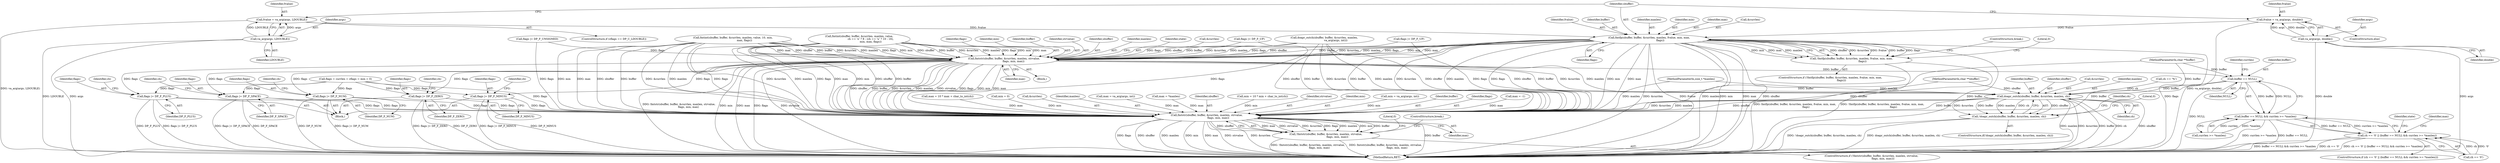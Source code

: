 digraph "0_openssl_578b956fe741bf8e84055547b1e83c28dd902c73@pointer" {
"1000551" [label="(Call,fmtfp(sbuffer, buffer, &currlen, maxlen, fvalue, min, max,\n                           flags))"];
"1000544" [label="(Call,fvalue = va_arg(args, double))"];
"1000546" [label="(Call,va_arg(args, double))"];
"1000538" [label="(Call,fvalue = va_arg(args, LDOUBLE))"];
"1000540" [label="(Call,va_arg(args, LDOUBLE))"];
"1000550" [label="(Call,!fmtfp(sbuffer, buffer, &currlen, maxlen, fvalue, min, max,\n                           flags))"];
"1000627" [label="(Call,fmtstr(sbuffer, buffer, &currlen, maxlen, strvalue,\n                       flags, min, max))"];
"1000154" [label="(Call,buffer == NULL)"];
"1000153" [label="(Call,buffer == NULL && currlen >= *maxlen)"];
"1000149" [label="(Call,ch == '\0' || (buffer == NULL && currlen >= *maxlen))"];
"1000183" [label="(Call,doapr_outch(sbuffer, buffer, &currlen, maxlen, ch))"];
"1000182" [label="(Call,!doapr_outch(sbuffer, buffer, &currlen, maxlen, ch))"];
"1000639" [label="(Call,fmtstr(sbuffer, buffer, &currlen, maxlen, strvalue,\n                            flags, min, max))"];
"1000638" [label="(Call,!fmtstr(sbuffer, buffer, &currlen, maxlen, strvalue,\n                            flags, min, max))"];
"1000200" [label="(Call,flags |= DP_F_MINUS)"];
"1000210" [label="(Call,flags |= DP_F_PLUS)"];
"1000220" [label="(Call,flags |= DP_F_SPACE)"];
"1000230" [label="(Call,flags |= DP_F_NUM)"];
"1000240" [label="(Call,flags |= DP_F_ZERO)"];
"1000351" [label="(Call,max = va_arg(args, int))"];
"1000171" [label="(Block,)"];
"1000162" [label="(Identifier,state)"];
"1000193" [label="(Identifier,ch)"];
"1000202" [label="(Identifier,DP_F_MINUS)"];
"1000638" [label="(Call,!fmtstr(sbuffer, buffer, &currlen, maxlen, strvalue,\n                            flags, min, max))"];
"1000156" [label="(Identifier,NULL)"];
"1000184" [label="(Identifier,sbuffer)"];
"1000165" [label="(Call,max = *maxlen)"];
"1000550" [label="(Call,!fmtfp(sbuffer, buffer, &currlen, maxlen, fvalue, min, max,\n                           flags))"];
"1000634" [label="(Identifier,flags)"];
"1000640" [label="(Identifier,sbuffer)"];
"1000551" [label="(Call,fmtfp(sbuffer, buffer, &currlen, maxlen, fvalue, min, max,\n                           flags))"];
"1000541" [label="(Identifier,args)"];
"1000210" [label="(Call,flags |= DP_F_PLUS)"];
"1000157" [label="(Call,currlen >= *maxlen)"];
"1000212" [label="(Identifier,DP_F_PLUS)"];
"1000242" [label="(Identifier,DP_F_ZERO)"];
"1000262" [label="(Call,min = 10 * min + char_to_int(ch))"];
"1000186" [label="(Call,&currlen)"];
"1000188" [label="(Identifier,maxlen)"];
"1000645" [label="(Identifier,strvalue)"];
"1000221" [label="(Identifier,flags)"];
"1000200" [label="(Call,flags |= DP_F_MINUS)"];
"1000636" [label="(Identifier,max)"];
"1000106" [label="(MethodParameterIn,size_t *maxlen)"];
"1000183" [label="(Call,doapr_outch(sbuffer, buffer, &currlen, maxlen, ch))"];
"1000647" [label="(Identifier,min)"];
"1000545" [label="(Identifier,fvalue)"];
"1000538" [label="(Call,fvalue = va_arg(args, LDOUBLE))"];
"1000154" [label="(Call,buffer == NULL)"];
"1000556" [label="(Identifier,maxlen)"];
"1000244" [label="(Identifier,ch)"];
"1000281" [label="(Call,min = va_arg(args, int))"];
"1000181" [label="(ControlStructure,if(!doapr_outch(sbuffer, buffer, &currlen, maxlen, ch)))"];
"1000635" [label="(Identifier,min)"];
"1000174" [label="(Call,ch == '%')"];
"1000641" [label="(Identifier,buffer)"];
"1000204" [label="(Identifier,ch)"];
"1000234" [label="(Identifier,ch)"];
"1000629" [label="(Identifier,buffer)"];
"1000214" [label="(Identifier,ch)"];
"1000147" [label="(Block,)"];
"1000708" [label="(MethodReturn,RET)"];
"1000224" [label="(Identifier,ch)"];
"1000241" [label="(Identifier,flags)"];
"1000543" [label="(ControlStructure,else)"];
"1000552" [label="(Identifier,sbuffer)"];
"1000563" [label="(ControlStructure,break;)"];
"1000633" [label="(Identifier,strvalue)"];
"1000548" [label="(Identifier,double)"];
"1000544" [label="(Call,fvalue = va_arg(args, double))"];
"1000646" [label="(Identifier,flags)"];
"1000166" [label="(Identifier,max)"];
"1000546" [label="(Call,va_arg(args, double))"];
"1000637" [label="(ControlStructure,if (!fmtstr(sbuffer, buffer, &currlen, maxlen, strvalue,\n                            flags, min, max)))"];
"1000639" [label="(Call,fmtstr(sbuffer, buffer, &currlen, maxlen, strvalue,\n                            flags, min, max))"];
"1000628" [label="(Identifier,sbuffer)"];
"1000222" [label="(Identifier,DP_F_SPACE)"];
"1000648" [label="(Identifier,max)"];
"1000134" [label="(Call,max = -1)"];
"1000240" [label="(Call,flags |= DP_F_ZERO)"];
"1000558" [label="(Identifier,min)"];
"1000559" [label="(Identifier,max)"];
"1000150" [label="(Call,ch == '\0')"];
"1000554" [label="(Call,&currlen)"];
"1000472" [label="(Call,fmtint(sbuffer, buffer, &currlen, maxlen, value, 10, min,\n                            max, flags))"];
"1000153" [label="(Call,buffer == NULL && currlen >= *maxlen)"];
"1000509" [label="(Call,fmtint(sbuffer, buffer, &currlen, maxlen, value,\n                            ch == 'o' ? 8 : (ch == 'u' ? 10 : 16),\n                            min, max, flags))"];
"1000627" [label="(Call,fmtstr(sbuffer, buffer, &currlen, maxlen, strvalue,\n                       flags, min, max))"];
"1000542" [label="(Identifier,LDOUBLE)"];
"1000332" [label="(Call,max = 10 * max + char_to_int(ch))"];
"1000492" [label="(Call,flags |= DP_F_UNSIGNED)"];
"1000231" [label="(Identifier,flags)"];
"1000105" [label="(MethodParameterIn,char **buffer)"];
"1000182" [label="(Call,!doapr_outch(sbuffer, buffer, &currlen, maxlen, ch))"];
"1000557" [label="(Identifier,fvalue)"];
"1000553" [label="(Identifier,buffer)"];
"1000131" [label="(Call,min = 0)"];
"1000104" [label="(MethodParameterIn,char **sbuffer)"];
"1000562" [label="(Literal,0)"];
"1000148" [label="(ControlStructure,if (ch == '\0' || (buffer == NULL && currlen >= *maxlen)))"];
"1000632" [label="(Identifier,maxlen)"];
"1000549" [label="(ControlStructure,if (!fmtfp(sbuffer, buffer, &currlen, maxlen, fvalue, min, max,\n                           flags)))"];
"1000540" [label="(Call,va_arg(args, LDOUBLE))"];
"1000145" [label="(Identifier,state)"];
"1000642" [label="(Call,&currlen)"];
"1000185" [label="(Identifier,buffer)"];
"1000651" [label="(ControlStructure,break;)"];
"1000539" [label="(Identifier,fvalue)"];
"1000614" [label="(Call,doapr_outch(sbuffer, buffer, &currlen, maxlen,\n                            va_arg(args, int)))"];
"1000149" [label="(Call,ch == '\0' || (buffer == NULL && currlen >= *maxlen))"];
"1000201" [label="(Identifier,flags)"];
"1000211" [label="(Identifier,flags)"];
"1000644" [label="(Identifier,maxlen)"];
"1000189" [label="(Identifier,ch)"];
"1000232" [label="(Identifier,DP_F_NUM)"];
"1000125" [label="(Call,flags = currlen = cflags = min = 0)"];
"1000575" [label="(Call,flags |= DP_F_UP)"];
"1000565" [label="(Call,flags |= DP_F_UP)"];
"1000534" [label="(ControlStructure,if (cflags == DP_C_LDOUBLE))"];
"1000560" [label="(Identifier,flags)"];
"1000191" [label="(Literal,0)"];
"1000650" [label="(Literal,0)"];
"1000547" [label="(Identifier,args)"];
"1000630" [label="(Call,&currlen)"];
"1000155" [label="(Identifier,buffer)"];
"1000158" [label="(Identifier,currlen)"];
"1000220" [label="(Call,flags |= DP_F_SPACE)"];
"1000230" [label="(Call,flags |= DP_F_NUM)"];
"1000551" -> "1000550"  [label="AST: "];
"1000551" -> "1000560"  [label="CFG: "];
"1000552" -> "1000551"  [label="AST: "];
"1000553" -> "1000551"  [label="AST: "];
"1000554" -> "1000551"  [label="AST: "];
"1000556" -> "1000551"  [label="AST: "];
"1000557" -> "1000551"  [label="AST: "];
"1000558" -> "1000551"  [label="AST: "];
"1000559" -> "1000551"  [label="AST: "];
"1000560" -> "1000551"  [label="AST: "];
"1000550" -> "1000551"  [label="CFG: "];
"1000551" -> "1000708"  [label="DDG: buffer"];
"1000551" -> "1000708"  [label="DDG: flags"];
"1000551" -> "1000708"  [label="DDG: &currlen"];
"1000551" -> "1000708"  [label="DDG: fvalue"];
"1000551" -> "1000708"  [label="DDG: maxlen"];
"1000551" -> "1000708"  [label="DDG: min"];
"1000551" -> "1000708"  [label="DDG: max"];
"1000551" -> "1000708"  [label="DDG: sbuffer"];
"1000551" -> "1000550"  [label="DDG: sbuffer"];
"1000551" -> "1000550"  [label="DDG: &currlen"];
"1000551" -> "1000550"  [label="DDG: fvalue"];
"1000551" -> "1000550"  [label="DDG: buffer"];
"1000551" -> "1000550"  [label="DDG: flags"];
"1000551" -> "1000550"  [label="DDG: min"];
"1000551" -> "1000550"  [label="DDG: max"];
"1000551" -> "1000550"  [label="DDG: maxlen"];
"1000544" -> "1000551"  [label="DDG: fvalue"];
"1000538" -> "1000551"  [label="DDG: fvalue"];
"1000551" -> "1000627"  [label="DDG: sbuffer"];
"1000551" -> "1000627"  [label="DDG: buffer"];
"1000551" -> "1000627"  [label="DDG: &currlen"];
"1000551" -> "1000627"  [label="DDG: maxlen"];
"1000551" -> "1000627"  [label="DDG: flags"];
"1000551" -> "1000627"  [label="DDG: min"];
"1000551" -> "1000627"  [label="DDG: max"];
"1000551" -> "1000639"  [label="DDG: sbuffer"];
"1000551" -> "1000639"  [label="DDG: buffer"];
"1000551" -> "1000639"  [label="DDG: &currlen"];
"1000551" -> "1000639"  [label="DDG: maxlen"];
"1000551" -> "1000639"  [label="DDG: flags"];
"1000551" -> "1000639"  [label="DDG: min"];
"1000551" -> "1000639"  [label="DDG: max"];
"1000544" -> "1000543"  [label="AST: "];
"1000544" -> "1000546"  [label="CFG: "];
"1000545" -> "1000544"  [label="AST: "];
"1000546" -> "1000544"  [label="AST: "];
"1000552" -> "1000544"  [label="CFG: "];
"1000544" -> "1000708"  [label="DDG: va_arg(args, double)"];
"1000546" -> "1000544"  [label="DDG: args"];
"1000546" -> "1000544"  [label="DDG: double"];
"1000546" -> "1000548"  [label="CFG: "];
"1000547" -> "1000546"  [label="AST: "];
"1000548" -> "1000546"  [label="AST: "];
"1000546" -> "1000708"  [label="DDG: double"];
"1000546" -> "1000708"  [label="DDG: args"];
"1000538" -> "1000534"  [label="AST: "];
"1000538" -> "1000540"  [label="CFG: "];
"1000539" -> "1000538"  [label="AST: "];
"1000540" -> "1000538"  [label="AST: "];
"1000552" -> "1000538"  [label="CFG: "];
"1000538" -> "1000708"  [label="DDG: va_arg(args, LDOUBLE)"];
"1000540" -> "1000538"  [label="DDG: args"];
"1000540" -> "1000538"  [label="DDG: LDOUBLE"];
"1000540" -> "1000542"  [label="CFG: "];
"1000541" -> "1000540"  [label="AST: "];
"1000542" -> "1000540"  [label="AST: "];
"1000540" -> "1000708"  [label="DDG: LDOUBLE"];
"1000540" -> "1000708"  [label="DDG: args"];
"1000550" -> "1000549"  [label="AST: "];
"1000562" -> "1000550"  [label="CFG: "];
"1000563" -> "1000550"  [label="CFG: "];
"1000550" -> "1000708"  [label="DDG: !fmtfp(sbuffer, buffer, &currlen, maxlen, fvalue, min, max,\n                           flags)"];
"1000550" -> "1000708"  [label="DDG: fmtfp(sbuffer, buffer, &currlen, maxlen, fvalue, min, max,\n                           flags)"];
"1000627" -> "1000147"  [label="AST: "];
"1000627" -> "1000636"  [label="CFG: "];
"1000628" -> "1000627"  [label="AST: "];
"1000629" -> "1000627"  [label="AST: "];
"1000630" -> "1000627"  [label="AST: "];
"1000632" -> "1000627"  [label="AST: "];
"1000633" -> "1000627"  [label="AST: "];
"1000634" -> "1000627"  [label="AST: "];
"1000635" -> "1000627"  [label="AST: "];
"1000636" -> "1000627"  [label="AST: "];
"1000145" -> "1000627"  [label="CFG: "];
"1000627" -> "1000708"  [label="DDG: strvalue"];
"1000627" -> "1000708"  [label="DDG: fmtstr(sbuffer, buffer, &currlen, maxlen, strvalue,\n                       flags, min, max)"];
"1000627" -> "1000708"  [label="DDG: min"];
"1000627" -> "1000708"  [label="DDG: max"];
"1000627" -> "1000708"  [label="DDG: flags"];
"1000627" -> "1000154"  [label="DDG: buffer"];
"1000627" -> "1000183"  [label="DDG: sbuffer"];
"1000627" -> "1000183"  [label="DDG: buffer"];
"1000627" -> "1000183"  [label="DDG: &currlen"];
"1000627" -> "1000183"  [label="DDG: maxlen"];
"1000627" -> "1000200"  [label="DDG: flags"];
"1000627" -> "1000210"  [label="DDG: flags"];
"1000627" -> "1000220"  [label="DDG: flags"];
"1000627" -> "1000230"  [label="DDG: flags"];
"1000627" -> "1000240"  [label="DDG: flags"];
"1000614" -> "1000627"  [label="DDG: sbuffer"];
"1000614" -> "1000627"  [label="DDG: buffer"];
"1000614" -> "1000627"  [label="DDG: &currlen"];
"1000614" -> "1000627"  [label="DDG: maxlen"];
"1000472" -> "1000627"  [label="DDG: sbuffer"];
"1000472" -> "1000627"  [label="DDG: buffer"];
"1000472" -> "1000627"  [label="DDG: &currlen"];
"1000472" -> "1000627"  [label="DDG: maxlen"];
"1000472" -> "1000627"  [label="DDG: flags"];
"1000472" -> "1000627"  [label="DDG: min"];
"1000472" -> "1000627"  [label="DDG: max"];
"1000509" -> "1000627"  [label="DDG: sbuffer"];
"1000509" -> "1000627"  [label="DDG: buffer"];
"1000509" -> "1000627"  [label="DDG: &currlen"];
"1000509" -> "1000627"  [label="DDG: maxlen"];
"1000509" -> "1000627"  [label="DDG: flags"];
"1000509" -> "1000627"  [label="DDG: min"];
"1000509" -> "1000627"  [label="DDG: max"];
"1000565" -> "1000627"  [label="DDG: flags"];
"1000492" -> "1000627"  [label="DDG: flags"];
"1000575" -> "1000627"  [label="DDG: flags"];
"1000627" -> "1000639"  [label="DDG: sbuffer"];
"1000627" -> "1000639"  [label="DDG: buffer"];
"1000627" -> "1000639"  [label="DDG: &currlen"];
"1000627" -> "1000639"  [label="DDG: maxlen"];
"1000627" -> "1000639"  [label="DDG: strvalue"];
"1000627" -> "1000639"  [label="DDG: flags"];
"1000627" -> "1000639"  [label="DDG: min"];
"1000627" -> "1000639"  [label="DDG: max"];
"1000154" -> "1000153"  [label="AST: "];
"1000154" -> "1000156"  [label="CFG: "];
"1000155" -> "1000154"  [label="AST: "];
"1000156" -> "1000154"  [label="AST: "];
"1000158" -> "1000154"  [label="CFG: "];
"1000153" -> "1000154"  [label="CFG: "];
"1000154" -> "1000708"  [label="DDG: NULL"];
"1000154" -> "1000153"  [label="DDG: buffer"];
"1000154" -> "1000153"  [label="DDG: NULL"];
"1000105" -> "1000154"  [label="DDG: buffer"];
"1000154" -> "1000183"  [label="DDG: buffer"];
"1000154" -> "1000639"  [label="DDG: buffer"];
"1000153" -> "1000149"  [label="AST: "];
"1000153" -> "1000157"  [label="CFG: "];
"1000157" -> "1000153"  [label="AST: "];
"1000149" -> "1000153"  [label="CFG: "];
"1000153" -> "1000708"  [label="DDG: currlen >= *maxlen"];
"1000153" -> "1000708"  [label="DDG: buffer == NULL"];
"1000153" -> "1000149"  [label="DDG: buffer == NULL"];
"1000153" -> "1000149"  [label="DDG: currlen >= *maxlen"];
"1000157" -> "1000153"  [label="DDG: currlen"];
"1000157" -> "1000153"  [label="DDG: *maxlen"];
"1000149" -> "1000148"  [label="AST: "];
"1000149" -> "1000150"  [label="CFG: "];
"1000150" -> "1000149"  [label="AST: "];
"1000162" -> "1000149"  [label="CFG: "];
"1000166" -> "1000149"  [label="CFG: "];
"1000149" -> "1000708"  [label="DDG: ch == '\0' || (buffer == NULL && currlen >= *maxlen)"];
"1000149" -> "1000708"  [label="DDG: buffer == NULL && currlen >= *maxlen"];
"1000149" -> "1000708"  [label="DDG: ch == '\0'"];
"1000150" -> "1000149"  [label="DDG: ch"];
"1000150" -> "1000149"  [label="DDG: '\0'"];
"1000183" -> "1000182"  [label="AST: "];
"1000183" -> "1000189"  [label="CFG: "];
"1000184" -> "1000183"  [label="AST: "];
"1000185" -> "1000183"  [label="AST: "];
"1000186" -> "1000183"  [label="AST: "];
"1000188" -> "1000183"  [label="AST: "];
"1000189" -> "1000183"  [label="AST: "];
"1000182" -> "1000183"  [label="CFG: "];
"1000183" -> "1000708"  [label="DDG: maxlen"];
"1000183" -> "1000708"  [label="DDG: &currlen"];
"1000183" -> "1000708"  [label="DDG: buffer"];
"1000183" -> "1000708"  [label="DDG: ch"];
"1000183" -> "1000708"  [label="DDG: sbuffer"];
"1000183" -> "1000182"  [label="DDG: sbuffer"];
"1000183" -> "1000182"  [label="DDG: &currlen"];
"1000183" -> "1000182"  [label="DDG: buffer"];
"1000183" -> "1000182"  [label="DDG: maxlen"];
"1000183" -> "1000182"  [label="DDG: ch"];
"1000104" -> "1000183"  [label="DDG: sbuffer"];
"1000105" -> "1000183"  [label="DDG: buffer"];
"1000106" -> "1000183"  [label="DDG: maxlen"];
"1000174" -> "1000183"  [label="DDG: ch"];
"1000183" -> "1000639"  [label="DDG: sbuffer"];
"1000183" -> "1000639"  [label="DDG: buffer"];
"1000183" -> "1000639"  [label="DDG: &currlen"];
"1000183" -> "1000639"  [label="DDG: maxlen"];
"1000182" -> "1000181"  [label="AST: "];
"1000191" -> "1000182"  [label="CFG: "];
"1000193" -> "1000182"  [label="CFG: "];
"1000182" -> "1000708"  [label="DDG: !doapr_outch(sbuffer, buffer, &currlen, maxlen, ch)"];
"1000182" -> "1000708"  [label="DDG: doapr_outch(sbuffer, buffer, &currlen, maxlen, ch)"];
"1000639" -> "1000638"  [label="AST: "];
"1000639" -> "1000648"  [label="CFG: "];
"1000640" -> "1000639"  [label="AST: "];
"1000641" -> "1000639"  [label="AST: "];
"1000642" -> "1000639"  [label="AST: "];
"1000644" -> "1000639"  [label="AST: "];
"1000645" -> "1000639"  [label="AST: "];
"1000646" -> "1000639"  [label="AST: "];
"1000647" -> "1000639"  [label="AST: "];
"1000648" -> "1000639"  [label="AST: "];
"1000638" -> "1000639"  [label="CFG: "];
"1000639" -> "1000708"  [label="DDG: buffer"];
"1000639" -> "1000708"  [label="DDG: flags"];
"1000639" -> "1000708"  [label="DDG: sbuffer"];
"1000639" -> "1000708"  [label="DDG: maxlen"];
"1000639" -> "1000708"  [label="DDG: min"];
"1000639" -> "1000708"  [label="DDG: max"];
"1000639" -> "1000708"  [label="DDG: strvalue"];
"1000639" -> "1000708"  [label="DDG: &currlen"];
"1000639" -> "1000638"  [label="DDG: max"];
"1000639" -> "1000638"  [label="DDG: strvalue"];
"1000639" -> "1000638"  [label="DDG: &currlen"];
"1000639" -> "1000638"  [label="DDG: flags"];
"1000639" -> "1000638"  [label="DDG: maxlen"];
"1000639" -> "1000638"  [label="DDG: min"];
"1000639" -> "1000638"  [label="DDG: buffer"];
"1000639" -> "1000638"  [label="DDG: sbuffer"];
"1000614" -> "1000639"  [label="DDG: sbuffer"];
"1000614" -> "1000639"  [label="DDG: buffer"];
"1000614" -> "1000639"  [label="DDG: &currlen"];
"1000614" -> "1000639"  [label="DDG: maxlen"];
"1000472" -> "1000639"  [label="DDG: sbuffer"];
"1000472" -> "1000639"  [label="DDG: buffer"];
"1000472" -> "1000639"  [label="DDG: &currlen"];
"1000472" -> "1000639"  [label="DDG: maxlen"];
"1000472" -> "1000639"  [label="DDG: flags"];
"1000472" -> "1000639"  [label="DDG: min"];
"1000472" -> "1000639"  [label="DDG: max"];
"1000509" -> "1000639"  [label="DDG: sbuffer"];
"1000509" -> "1000639"  [label="DDG: buffer"];
"1000509" -> "1000639"  [label="DDG: &currlen"];
"1000509" -> "1000639"  [label="DDG: maxlen"];
"1000509" -> "1000639"  [label="DDG: flags"];
"1000509" -> "1000639"  [label="DDG: min"];
"1000509" -> "1000639"  [label="DDG: max"];
"1000104" -> "1000639"  [label="DDG: sbuffer"];
"1000105" -> "1000639"  [label="DDG: buffer"];
"1000106" -> "1000639"  [label="DDG: maxlen"];
"1000125" -> "1000639"  [label="DDG: flags"];
"1000565" -> "1000639"  [label="DDG: flags"];
"1000492" -> "1000639"  [label="DDG: flags"];
"1000230" -> "1000639"  [label="DDG: flags"];
"1000210" -> "1000639"  [label="DDG: flags"];
"1000575" -> "1000639"  [label="DDG: flags"];
"1000220" -> "1000639"  [label="DDG: flags"];
"1000200" -> "1000639"  [label="DDG: flags"];
"1000240" -> "1000639"  [label="DDG: flags"];
"1000281" -> "1000639"  [label="DDG: min"];
"1000131" -> "1000639"  [label="DDG: min"];
"1000262" -> "1000639"  [label="DDG: min"];
"1000332" -> "1000639"  [label="DDG: max"];
"1000165" -> "1000639"  [label="DDG: max"];
"1000134" -> "1000639"  [label="DDG: max"];
"1000351" -> "1000639"  [label="DDG: max"];
"1000638" -> "1000637"  [label="AST: "];
"1000650" -> "1000638"  [label="CFG: "];
"1000651" -> "1000638"  [label="CFG: "];
"1000638" -> "1000708"  [label="DDG: !fmtstr(sbuffer, buffer, &currlen, maxlen, strvalue,\n                            flags, min, max)"];
"1000638" -> "1000708"  [label="DDG: fmtstr(sbuffer, buffer, &currlen, maxlen, strvalue,\n                            flags, min, max)"];
"1000200" -> "1000171"  [label="AST: "];
"1000200" -> "1000202"  [label="CFG: "];
"1000201" -> "1000200"  [label="AST: "];
"1000202" -> "1000200"  [label="AST: "];
"1000204" -> "1000200"  [label="CFG: "];
"1000200" -> "1000708"  [label="DDG: flags |= DP_F_MINUS"];
"1000200" -> "1000708"  [label="DDG: DP_F_MINUS"];
"1000125" -> "1000200"  [label="DDG: flags"];
"1000210" -> "1000171"  [label="AST: "];
"1000210" -> "1000212"  [label="CFG: "];
"1000211" -> "1000210"  [label="AST: "];
"1000212" -> "1000210"  [label="AST: "];
"1000214" -> "1000210"  [label="CFG: "];
"1000210" -> "1000708"  [label="DDG: flags |= DP_F_PLUS"];
"1000210" -> "1000708"  [label="DDG: DP_F_PLUS"];
"1000125" -> "1000210"  [label="DDG: flags"];
"1000220" -> "1000171"  [label="AST: "];
"1000220" -> "1000222"  [label="CFG: "];
"1000221" -> "1000220"  [label="AST: "];
"1000222" -> "1000220"  [label="AST: "];
"1000224" -> "1000220"  [label="CFG: "];
"1000220" -> "1000708"  [label="DDG: DP_F_SPACE"];
"1000220" -> "1000708"  [label="DDG: flags |= DP_F_SPACE"];
"1000125" -> "1000220"  [label="DDG: flags"];
"1000230" -> "1000171"  [label="AST: "];
"1000230" -> "1000232"  [label="CFG: "];
"1000231" -> "1000230"  [label="AST: "];
"1000232" -> "1000230"  [label="AST: "];
"1000234" -> "1000230"  [label="CFG: "];
"1000230" -> "1000708"  [label="DDG: DP_F_NUM"];
"1000230" -> "1000708"  [label="DDG: flags |= DP_F_NUM"];
"1000125" -> "1000230"  [label="DDG: flags"];
"1000240" -> "1000171"  [label="AST: "];
"1000240" -> "1000242"  [label="CFG: "];
"1000241" -> "1000240"  [label="AST: "];
"1000242" -> "1000240"  [label="AST: "];
"1000244" -> "1000240"  [label="CFG: "];
"1000240" -> "1000708"  [label="DDG: flags |= DP_F_ZERO"];
"1000240" -> "1000708"  [label="DDG: DP_F_ZERO"];
"1000125" -> "1000240"  [label="DDG: flags"];
}
